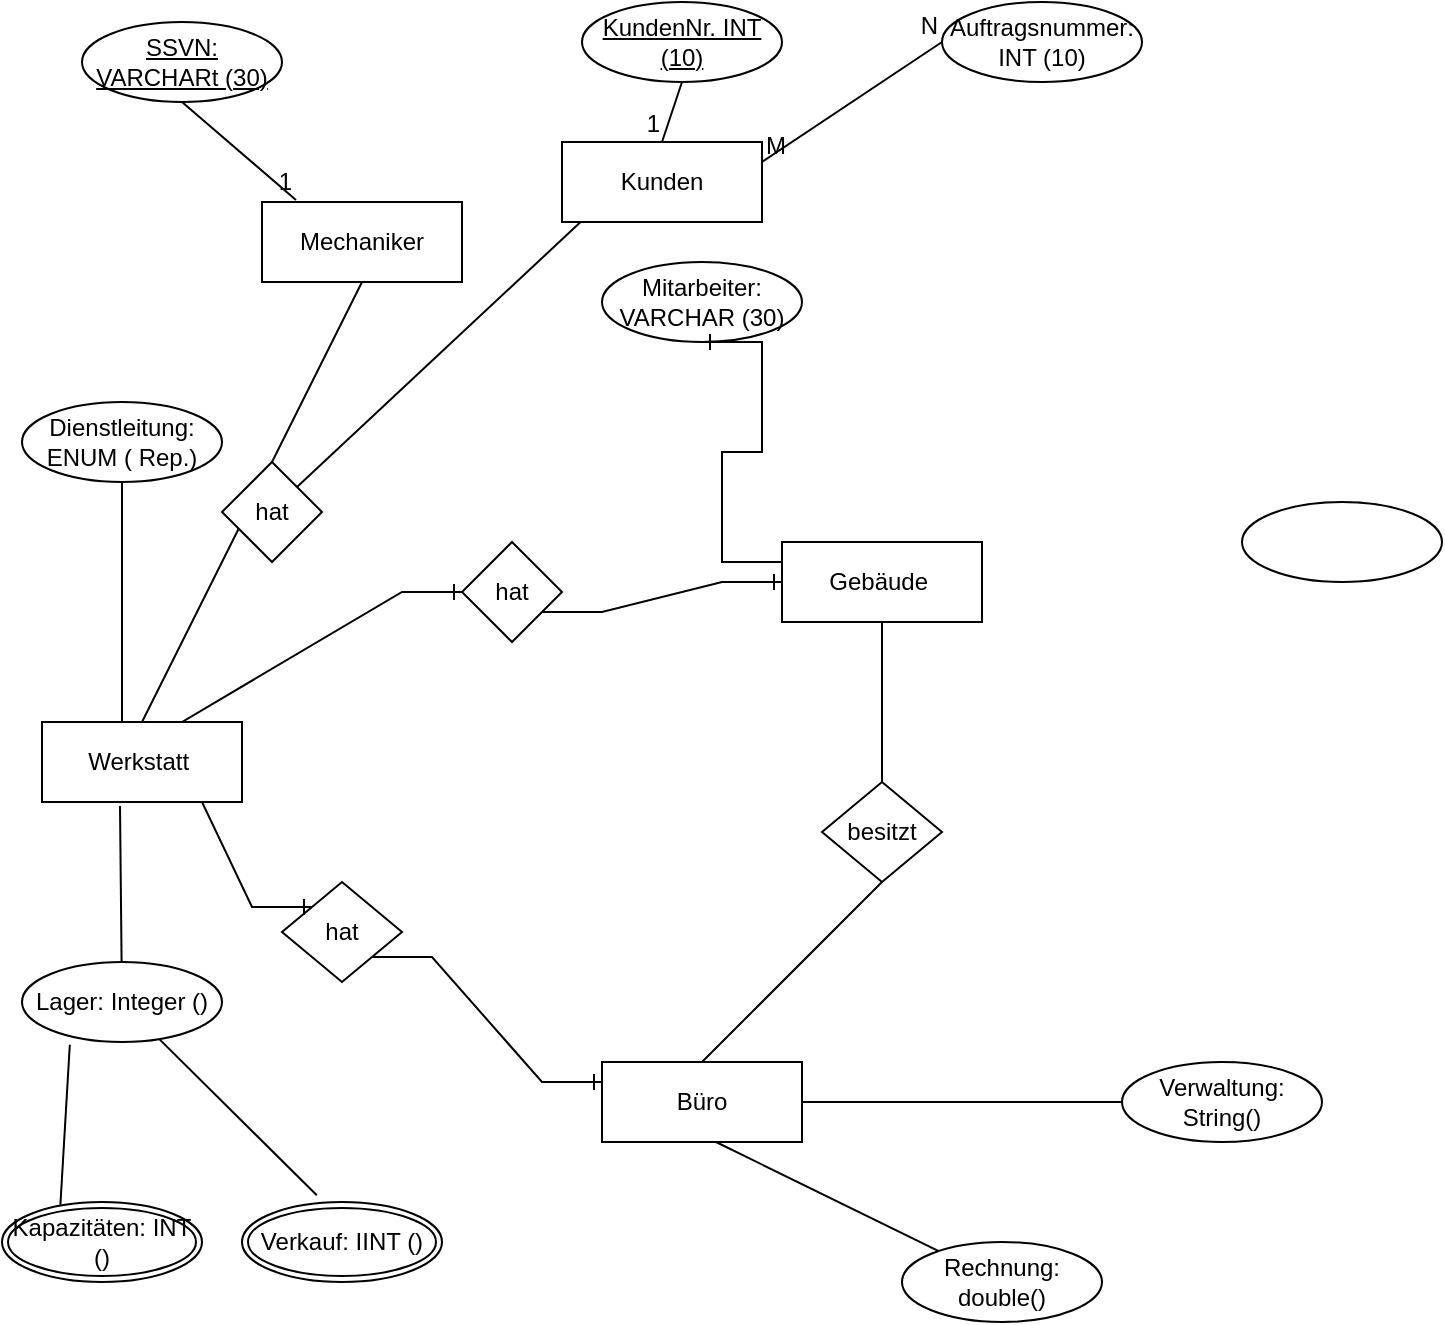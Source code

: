 <mxfile version="22.0.8" type="github">
  <diagram id="R2lEEEUBdFMjLlhIrx00" name="Page-1">
    <mxGraphModel dx="752" dy="761" grid="1" gridSize="10" guides="1" tooltips="1" connect="1" arrows="1" fold="1" page="1" pageScale="1" pageWidth="850" pageHeight="1100" math="0" shadow="0" extFonts="Permanent Marker^https://fonts.googleapis.com/css?family=Permanent+Marker">
      <root>
        <mxCell id="0" />
        <mxCell id="1" parent="0" />
        <mxCell id="2cnXxDh6B2zNEW4Uu-Ul-1" value="Gebäude&amp;nbsp;" style="whiteSpace=wrap;html=1;align=center;" vertex="1" parent="1">
          <mxGeometry x="390" y="270" width="100" height="40" as="geometry" />
        </mxCell>
        <mxCell id="2cnXxDh6B2zNEW4Uu-Ul-2" value="Werkstatt&amp;nbsp;" style="whiteSpace=wrap;html=1;align=center;" vertex="1" parent="1">
          <mxGeometry x="20" y="360" width="100" height="40" as="geometry" />
        </mxCell>
        <mxCell id="2cnXxDh6B2zNEW4Uu-Ul-5" value="" style="ellipse;whiteSpace=wrap;html=1;align=center;" vertex="1" parent="1">
          <mxGeometry x="620" y="250" width="100" height="40" as="geometry" />
        </mxCell>
        <mxCell id="2cnXxDh6B2zNEW4Uu-Ul-8" value="Mitarbeiter: VARCHAR (30)" style="ellipse;whiteSpace=wrap;html=1;align=center;" vertex="1" parent="1">
          <mxGeometry x="300" y="130" width="100" height="40" as="geometry" />
        </mxCell>
        <mxCell id="2cnXxDh6B2zNEW4Uu-Ul-10" value="" style="edgeStyle=entityRelationEdgeStyle;fontSize=12;html=1;endArrow=ERone;endFill=1;rounded=0;entryX=0.5;entryY=1;entryDx=0;entryDy=0;exitX=0;exitY=0.25;exitDx=0;exitDy=0;" edge="1" parent="1" source="2cnXxDh6B2zNEW4Uu-Ul-1" target="2cnXxDh6B2zNEW4Uu-Ul-8">
          <mxGeometry width="100" height="100" relative="1" as="geometry">
            <mxPoint x="450" y="360" as="sourcePoint" />
            <mxPoint x="550" y="260" as="targetPoint" />
            <Array as="points">
              <mxPoint x="300" y="220" />
            </Array>
          </mxGeometry>
        </mxCell>
        <mxCell id="2cnXxDh6B2zNEW4Uu-Ul-11" value="Verwaltung: String()" style="ellipse;whiteSpace=wrap;html=1;align=center;" vertex="1" parent="1">
          <mxGeometry x="560" y="530" width="100" height="40" as="geometry" />
        </mxCell>
        <mxCell id="2cnXxDh6B2zNEW4Uu-Ul-12" value="Büro" style="whiteSpace=wrap;html=1;align=center;" vertex="1" parent="1">
          <mxGeometry x="300" y="530" width="100" height="40" as="geometry" />
        </mxCell>
        <mxCell id="2cnXxDh6B2zNEW4Uu-Ul-13" value="hat" style="shape=rhombus;perimeter=rhombusPerimeter;whiteSpace=wrap;html=1;align=center;" vertex="1" parent="1">
          <mxGeometry x="140" y="440" width="60" height="50" as="geometry" />
        </mxCell>
        <mxCell id="2cnXxDh6B2zNEW4Uu-Ul-14" value="hat" style="shape=rhombus;perimeter=rhombusPerimeter;whiteSpace=wrap;html=1;align=center;" vertex="1" parent="1">
          <mxGeometry x="230" y="270" width="50" height="50" as="geometry" />
        </mxCell>
        <mxCell id="2cnXxDh6B2zNEW4Uu-Ul-15" value="" style="edgeStyle=entityRelationEdgeStyle;fontSize=12;html=1;endArrow=ERone;endFill=1;rounded=0;entryX=0;entryY=0.25;entryDx=0;entryDy=0;exitX=1;exitY=1;exitDx=0;exitDy=0;" edge="1" parent="1" source="2cnXxDh6B2zNEW4Uu-Ul-13" target="2cnXxDh6B2zNEW4Uu-Ul-12">
          <mxGeometry width="100" height="100" relative="1" as="geometry">
            <mxPoint x="180" y="550" as="sourcePoint" />
            <mxPoint x="280" y="450" as="targetPoint" />
            <Array as="points">
              <mxPoint x="120" y="600" />
            </Array>
          </mxGeometry>
        </mxCell>
        <mxCell id="2cnXxDh6B2zNEW4Uu-Ul-16" value="" style="edgeStyle=entityRelationEdgeStyle;fontSize=12;html=1;endArrow=ERone;endFill=1;rounded=0;entryX=0;entryY=0;entryDx=0;entryDy=0;exitX=0.5;exitY=1;exitDx=0;exitDy=0;" edge="1" parent="1" source="2cnXxDh6B2zNEW4Uu-Ul-2" target="2cnXxDh6B2zNEW4Uu-Ul-13">
          <mxGeometry width="100" height="100" relative="1" as="geometry">
            <mxPoint x="40" y="500" as="sourcePoint" />
            <mxPoint x="140" y="400" as="targetPoint" />
          </mxGeometry>
        </mxCell>
        <mxCell id="2cnXxDh6B2zNEW4Uu-Ul-17" value="" style="edgeStyle=entityRelationEdgeStyle;fontSize=12;html=1;endArrow=ERone;endFill=1;rounded=0;entryX=0;entryY=0.5;entryDx=0;entryDy=0;" edge="1" parent="1" target="2cnXxDh6B2zNEW4Uu-Ul-14">
          <mxGeometry width="100" height="100" relative="1" as="geometry">
            <mxPoint x="60" y="360" as="sourcePoint" />
            <mxPoint x="160" y="250" as="targetPoint" />
          </mxGeometry>
        </mxCell>
        <mxCell id="2cnXxDh6B2zNEW4Uu-Ul-18" value="" style="edgeStyle=entityRelationEdgeStyle;fontSize=12;html=1;endArrow=ERone;endFill=1;rounded=0;entryX=0;entryY=0.5;entryDx=0;entryDy=0;exitX=0.94;exitY=0.7;exitDx=0;exitDy=0;exitPerimeter=0;" edge="1" parent="1" target="2cnXxDh6B2zNEW4Uu-Ul-1">
          <mxGeometry width="100" height="100" relative="1" as="geometry">
            <mxPoint x="270" y="305" as="sourcePoint" />
            <mxPoint x="383" y="295" as="targetPoint" />
            <Array as="points">
              <mxPoint x="270" y="305" />
            </Array>
          </mxGeometry>
        </mxCell>
        <mxCell id="2cnXxDh6B2zNEW4Uu-Ul-19" value="" style="endArrow=none;html=1;rounded=0;exitX=0.39;exitY=1.05;exitDx=0;exitDy=0;exitPerimeter=0;" edge="1" parent="1" source="2cnXxDh6B2zNEW4Uu-Ul-2" target="2cnXxDh6B2zNEW4Uu-Ul-20">
          <mxGeometry relative="1" as="geometry">
            <mxPoint x="30" y="420" as="sourcePoint" />
            <mxPoint x="60" y="500" as="targetPoint" />
          </mxGeometry>
        </mxCell>
        <mxCell id="2cnXxDh6B2zNEW4Uu-Ul-20" value="Lager: Integer ()" style="ellipse;whiteSpace=wrap;html=1;align=center;" vertex="1" parent="1">
          <mxGeometry x="10" y="480" width="100" height="40" as="geometry" />
        </mxCell>
        <mxCell id="2cnXxDh6B2zNEW4Uu-Ul-21" value="Dienstleitung: ENUM ( Rep.)" style="ellipse;whiteSpace=wrap;html=1;align=center;" vertex="1" parent="1">
          <mxGeometry x="10" y="200" width="100" height="40" as="geometry" />
        </mxCell>
        <mxCell id="2cnXxDh6B2zNEW4Uu-Ul-22" value="" style="endArrow=none;html=1;rounded=0;exitX=0.5;exitY=1;exitDx=0;exitDy=0;" edge="1" parent="1" source="2cnXxDh6B2zNEW4Uu-Ul-21">
          <mxGeometry relative="1" as="geometry">
            <mxPoint x="30" y="420" as="sourcePoint" />
            <mxPoint x="60" y="360" as="targetPoint" />
          </mxGeometry>
        </mxCell>
        <mxCell id="2cnXxDh6B2zNEW4Uu-Ul-23" value="besitzt" style="shape=rhombus;perimeter=rhombusPerimeter;whiteSpace=wrap;html=1;align=center;" vertex="1" parent="1">
          <mxGeometry x="410" y="390" width="60" height="50" as="geometry" />
        </mxCell>
        <mxCell id="2cnXxDh6B2zNEW4Uu-Ul-24" value="" style="endArrow=none;html=1;rounded=0;exitX=0.5;exitY=1;exitDx=0;exitDy=0;" edge="1" parent="1" source="2cnXxDh6B2zNEW4Uu-Ul-1" target="2cnXxDh6B2zNEW4Uu-Ul-23">
          <mxGeometry relative="1" as="geometry">
            <mxPoint x="210" y="420" as="sourcePoint" />
            <mxPoint x="370" y="420" as="targetPoint" />
          </mxGeometry>
        </mxCell>
        <mxCell id="2cnXxDh6B2zNEW4Uu-Ul-25" value="" style="endArrow=none;html=1;rounded=0;exitX=0.5;exitY=0;exitDx=0;exitDy=0;entryX=0.5;entryY=1;entryDx=0;entryDy=0;" edge="1" parent="1" source="2cnXxDh6B2zNEW4Uu-Ul-12" target="2cnXxDh6B2zNEW4Uu-Ul-23">
          <mxGeometry relative="1" as="geometry">
            <mxPoint x="210" y="420" as="sourcePoint" />
            <mxPoint x="370" y="420" as="targetPoint" />
          </mxGeometry>
        </mxCell>
        <mxCell id="2cnXxDh6B2zNEW4Uu-Ul-26" value="Mechaniker" style="whiteSpace=wrap;html=1;align=center;" vertex="1" parent="1">
          <mxGeometry x="130" y="100" width="100" height="40" as="geometry" />
        </mxCell>
        <mxCell id="2cnXxDh6B2zNEW4Uu-Ul-27" value="" style="endArrow=none;html=1;rounded=0;" edge="1" parent="1">
          <mxGeometry relative="1" as="geometry">
            <mxPoint x="120" y="260" as="sourcePoint" />
            <mxPoint x="70" y="360" as="targetPoint" />
          </mxGeometry>
        </mxCell>
        <mxCell id="2cnXxDh6B2zNEW4Uu-Ul-28" value="hat" style="shape=rhombus;perimeter=rhombusPerimeter;whiteSpace=wrap;html=1;align=center;" vertex="1" parent="1">
          <mxGeometry x="110" y="230" width="50" height="50" as="geometry" />
        </mxCell>
        <mxCell id="2cnXxDh6B2zNEW4Uu-Ul-29" value="" style="endArrow=none;html=1;rounded=0;entryX=0.5;entryY=0;entryDx=0;entryDy=0;" edge="1" parent="1" target="2cnXxDh6B2zNEW4Uu-Ul-28">
          <mxGeometry relative="1" as="geometry">
            <mxPoint x="180" y="140" as="sourcePoint" />
            <mxPoint x="130" y="240" as="targetPoint" />
          </mxGeometry>
        </mxCell>
        <mxCell id="2cnXxDh6B2zNEW4Uu-Ul-31" value="" style="endArrow=none;html=1;rounded=0;exitX=1;exitY=0;exitDx=0;exitDy=0;" edge="1" parent="1" source="2cnXxDh6B2zNEW4Uu-Ul-28">
          <mxGeometry relative="1" as="geometry">
            <mxPoint x="230" y="340" as="sourcePoint" />
            <mxPoint x="300" y="100" as="targetPoint" />
          </mxGeometry>
        </mxCell>
        <mxCell id="2cnXxDh6B2zNEW4Uu-Ul-32" value="Kunden" style="whiteSpace=wrap;html=1;align=center;" vertex="1" parent="1">
          <mxGeometry x="280" y="70" width="100" height="40" as="geometry" />
        </mxCell>
        <mxCell id="2cnXxDh6B2zNEW4Uu-Ul-33" value="" style="endArrow=none;html=1;rounded=0;entryX=0;entryY=0.5;entryDx=0;entryDy=0;" edge="1" parent="1" target="2cnXxDh6B2zNEW4Uu-Ul-11">
          <mxGeometry relative="1" as="geometry">
            <mxPoint x="400" y="550" as="sourcePoint" />
            <mxPoint x="550" y="549" as="targetPoint" />
          </mxGeometry>
        </mxCell>
        <mxCell id="2cnXxDh6B2zNEW4Uu-Ul-34" value="Rechnung: double()" style="ellipse;whiteSpace=wrap;html=1;align=center;" vertex="1" parent="1">
          <mxGeometry x="450" y="620" width="100" height="40" as="geometry" />
        </mxCell>
        <mxCell id="2cnXxDh6B2zNEW4Uu-Ul-35" value="" style="endArrow=none;html=1;rounded=0;exitX=0.57;exitY=1;exitDx=0;exitDy=0;exitPerimeter=0;" edge="1" parent="1" source="2cnXxDh6B2zNEW4Uu-Ul-12" target="2cnXxDh6B2zNEW4Uu-Ul-34">
          <mxGeometry relative="1" as="geometry">
            <mxPoint x="350" y="590" as="sourcePoint" />
            <mxPoint x="505" y="600" as="targetPoint" />
          </mxGeometry>
        </mxCell>
        <mxCell id="2cnXxDh6B2zNEW4Uu-Ul-36" value="SSVN: VARCHARt (30)" style="ellipse;whiteSpace=wrap;html=1;align=center;fontStyle=4;" vertex="1" parent="1">
          <mxGeometry x="40" y="10" width="100" height="40" as="geometry" />
        </mxCell>
        <mxCell id="2cnXxDh6B2zNEW4Uu-Ul-38" value="" style="endArrow=none;html=1;rounded=0;exitX=0.5;exitY=1;exitDx=0;exitDy=0;entryX=0.17;entryY=-0.025;entryDx=0;entryDy=0;entryPerimeter=0;" edge="1" parent="1" source="2cnXxDh6B2zNEW4Uu-Ul-36" target="2cnXxDh6B2zNEW4Uu-Ul-26">
          <mxGeometry relative="1" as="geometry">
            <mxPoint x="110" y="90" as="sourcePoint" />
            <mxPoint x="380" y="250" as="targetPoint" />
          </mxGeometry>
        </mxCell>
        <mxCell id="2cnXxDh6B2zNEW4Uu-Ul-39" value="1" style="resizable=0;html=1;whiteSpace=wrap;align=right;verticalAlign=bottom;" connectable="0" vertex="1" parent="2cnXxDh6B2zNEW4Uu-Ul-38">
          <mxGeometry x="1" relative="1" as="geometry" />
        </mxCell>
        <mxCell id="2cnXxDh6B2zNEW4Uu-Ul-40" value="KundenNr. INT (10)" style="ellipse;whiteSpace=wrap;html=1;align=center;fontStyle=4;" vertex="1" parent="1">
          <mxGeometry x="290" width="100" height="40" as="geometry" />
        </mxCell>
        <mxCell id="2cnXxDh6B2zNEW4Uu-Ul-41" value="" style="endArrow=none;html=1;rounded=0;exitX=0.5;exitY=1;exitDx=0;exitDy=0;entryX=0.5;entryY=0;entryDx=0;entryDy=0;" edge="1" parent="1" source="2cnXxDh6B2zNEW4Uu-Ul-40" target="2cnXxDh6B2zNEW4Uu-Ul-32">
          <mxGeometry relative="1" as="geometry">
            <mxPoint x="280" y="270" as="sourcePoint" />
            <mxPoint x="440" y="270" as="targetPoint" />
          </mxGeometry>
        </mxCell>
        <mxCell id="2cnXxDh6B2zNEW4Uu-Ul-42" value="1" style="resizable=0;html=1;whiteSpace=wrap;align=right;verticalAlign=bottom;" connectable="0" vertex="1" parent="2cnXxDh6B2zNEW4Uu-Ul-41">
          <mxGeometry x="1" relative="1" as="geometry" />
        </mxCell>
        <mxCell id="2cnXxDh6B2zNEW4Uu-Ul-44" value="Auftragsnummer: INT (10)" style="ellipse;whiteSpace=wrap;html=1;align=center;" vertex="1" parent="1">
          <mxGeometry x="470" width="100" height="40" as="geometry" />
        </mxCell>
        <mxCell id="2cnXxDh6B2zNEW4Uu-Ul-45" value="" style="endArrow=none;html=1;rounded=0;exitX=1;exitY=0.25;exitDx=0;exitDy=0;entryX=0;entryY=0.5;entryDx=0;entryDy=0;" edge="1" parent="1" source="2cnXxDh6B2zNEW4Uu-Ul-32" target="2cnXxDh6B2zNEW4Uu-Ul-44">
          <mxGeometry relative="1" as="geometry">
            <mxPoint x="280" y="270" as="sourcePoint" />
            <mxPoint x="480" y="50" as="targetPoint" />
          </mxGeometry>
        </mxCell>
        <mxCell id="2cnXxDh6B2zNEW4Uu-Ul-46" value="M" style="resizable=0;html=1;whiteSpace=wrap;align=left;verticalAlign=bottom;" connectable="0" vertex="1" parent="2cnXxDh6B2zNEW4Uu-Ul-45">
          <mxGeometry x="-1" relative="1" as="geometry" />
        </mxCell>
        <mxCell id="2cnXxDh6B2zNEW4Uu-Ul-47" value="N" style="resizable=0;html=1;whiteSpace=wrap;align=right;verticalAlign=bottom;" connectable="0" vertex="1" parent="2cnXxDh6B2zNEW4Uu-Ul-45">
          <mxGeometry x="1" relative="1" as="geometry" />
        </mxCell>
        <mxCell id="2cnXxDh6B2zNEW4Uu-Ul-48" value="Kapazitäten: INT ()" style="ellipse;shape=doubleEllipse;margin=3;whiteSpace=wrap;html=1;align=center;" vertex="1" parent="1">
          <mxGeometry y="600" width="100" height="40" as="geometry" />
        </mxCell>
        <mxCell id="2cnXxDh6B2zNEW4Uu-Ul-49" value="Verkauf: IINT ()" style="ellipse;shape=doubleEllipse;margin=3;whiteSpace=wrap;html=1;align=center;" vertex="1" parent="1">
          <mxGeometry x="120" y="600" width="100" height="40" as="geometry" />
        </mxCell>
        <mxCell id="2cnXxDh6B2zNEW4Uu-Ul-50" value="" style="endArrow=none;html=1;rounded=0;entryX=0.374;entryY=-0.084;entryDx=0;entryDy=0;entryPerimeter=0;" edge="1" parent="1" source="2cnXxDh6B2zNEW4Uu-Ul-20" target="2cnXxDh6B2zNEW4Uu-Ul-49">
          <mxGeometry relative="1" as="geometry">
            <mxPoint x="30" y="549" as="sourcePoint" />
            <mxPoint x="190" y="549" as="targetPoint" />
          </mxGeometry>
        </mxCell>
        <mxCell id="2cnXxDh6B2zNEW4Uu-Ul-51" value="" style="endArrow=none;html=1;rounded=0;entryX=0.292;entryY=0.034;entryDx=0;entryDy=0;entryPerimeter=0;exitX=0.239;exitY=1.034;exitDx=0;exitDy=0;exitPerimeter=0;" edge="1" parent="1" source="2cnXxDh6B2zNEW4Uu-Ul-20" target="2cnXxDh6B2zNEW4Uu-Ul-48">
          <mxGeometry relative="1" as="geometry">
            <mxPoint x="10" y="562" as="sourcePoint" />
            <mxPoint x="88" y="640" as="targetPoint" />
          </mxGeometry>
        </mxCell>
      </root>
    </mxGraphModel>
  </diagram>
</mxfile>
